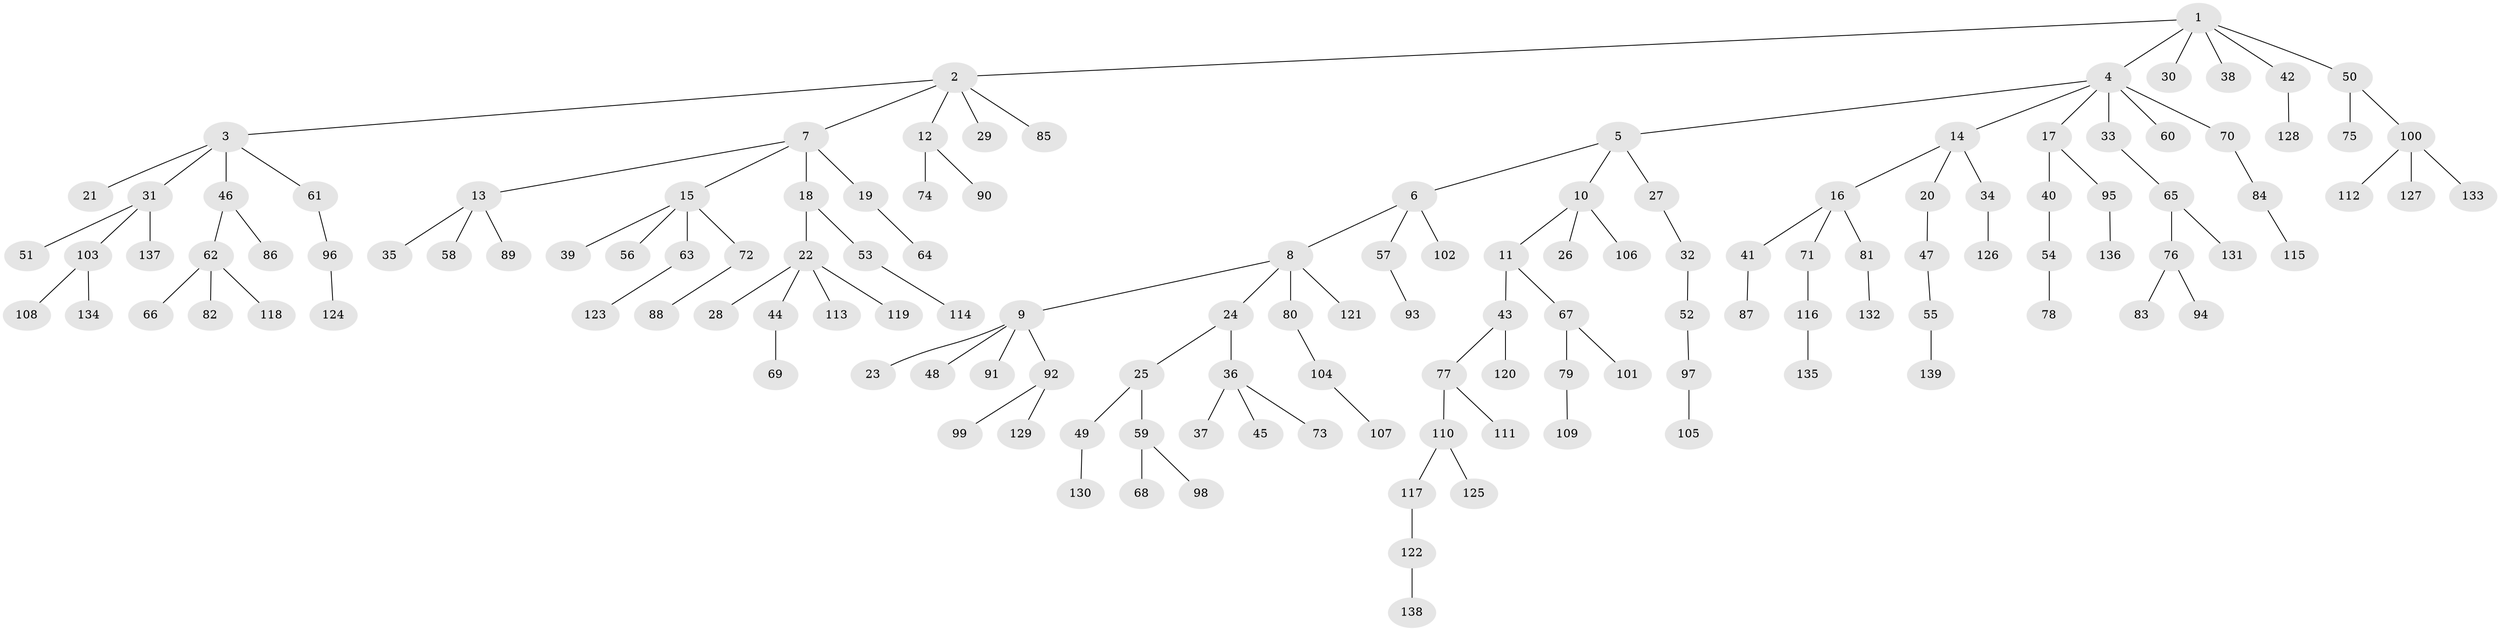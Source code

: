 // Generated by graph-tools (version 1.1) at 2025/36/03/09/25 02:36:39]
// undirected, 139 vertices, 138 edges
graph export_dot {
graph [start="1"]
  node [color=gray90,style=filled];
  1;
  2;
  3;
  4;
  5;
  6;
  7;
  8;
  9;
  10;
  11;
  12;
  13;
  14;
  15;
  16;
  17;
  18;
  19;
  20;
  21;
  22;
  23;
  24;
  25;
  26;
  27;
  28;
  29;
  30;
  31;
  32;
  33;
  34;
  35;
  36;
  37;
  38;
  39;
  40;
  41;
  42;
  43;
  44;
  45;
  46;
  47;
  48;
  49;
  50;
  51;
  52;
  53;
  54;
  55;
  56;
  57;
  58;
  59;
  60;
  61;
  62;
  63;
  64;
  65;
  66;
  67;
  68;
  69;
  70;
  71;
  72;
  73;
  74;
  75;
  76;
  77;
  78;
  79;
  80;
  81;
  82;
  83;
  84;
  85;
  86;
  87;
  88;
  89;
  90;
  91;
  92;
  93;
  94;
  95;
  96;
  97;
  98;
  99;
  100;
  101;
  102;
  103;
  104;
  105;
  106;
  107;
  108;
  109;
  110;
  111;
  112;
  113;
  114;
  115;
  116;
  117;
  118;
  119;
  120;
  121;
  122;
  123;
  124;
  125;
  126;
  127;
  128;
  129;
  130;
  131;
  132;
  133;
  134;
  135;
  136;
  137;
  138;
  139;
  1 -- 2;
  1 -- 4;
  1 -- 30;
  1 -- 38;
  1 -- 42;
  1 -- 50;
  2 -- 3;
  2 -- 7;
  2 -- 12;
  2 -- 29;
  2 -- 85;
  3 -- 21;
  3 -- 31;
  3 -- 46;
  3 -- 61;
  4 -- 5;
  4 -- 14;
  4 -- 17;
  4 -- 33;
  4 -- 60;
  4 -- 70;
  5 -- 6;
  5 -- 10;
  5 -- 27;
  6 -- 8;
  6 -- 57;
  6 -- 102;
  7 -- 13;
  7 -- 15;
  7 -- 18;
  7 -- 19;
  8 -- 9;
  8 -- 24;
  8 -- 80;
  8 -- 121;
  9 -- 23;
  9 -- 48;
  9 -- 91;
  9 -- 92;
  10 -- 11;
  10 -- 26;
  10 -- 106;
  11 -- 43;
  11 -- 67;
  12 -- 74;
  12 -- 90;
  13 -- 35;
  13 -- 58;
  13 -- 89;
  14 -- 16;
  14 -- 20;
  14 -- 34;
  15 -- 39;
  15 -- 56;
  15 -- 63;
  15 -- 72;
  16 -- 41;
  16 -- 71;
  16 -- 81;
  17 -- 40;
  17 -- 95;
  18 -- 22;
  18 -- 53;
  19 -- 64;
  20 -- 47;
  22 -- 28;
  22 -- 44;
  22 -- 113;
  22 -- 119;
  24 -- 25;
  24 -- 36;
  25 -- 49;
  25 -- 59;
  27 -- 32;
  31 -- 51;
  31 -- 103;
  31 -- 137;
  32 -- 52;
  33 -- 65;
  34 -- 126;
  36 -- 37;
  36 -- 45;
  36 -- 73;
  40 -- 54;
  41 -- 87;
  42 -- 128;
  43 -- 77;
  43 -- 120;
  44 -- 69;
  46 -- 62;
  46 -- 86;
  47 -- 55;
  49 -- 130;
  50 -- 75;
  50 -- 100;
  52 -- 97;
  53 -- 114;
  54 -- 78;
  55 -- 139;
  57 -- 93;
  59 -- 68;
  59 -- 98;
  61 -- 96;
  62 -- 66;
  62 -- 82;
  62 -- 118;
  63 -- 123;
  65 -- 76;
  65 -- 131;
  67 -- 79;
  67 -- 101;
  70 -- 84;
  71 -- 116;
  72 -- 88;
  76 -- 83;
  76 -- 94;
  77 -- 110;
  77 -- 111;
  79 -- 109;
  80 -- 104;
  81 -- 132;
  84 -- 115;
  92 -- 99;
  92 -- 129;
  95 -- 136;
  96 -- 124;
  97 -- 105;
  100 -- 112;
  100 -- 127;
  100 -- 133;
  103 -- 108;
  103 -- 134;
  104 -- 107;
  110 -- 117;
  110 -- 125;
  116 -- 135;
  117 -- 122;
  122 -- 138;
}
